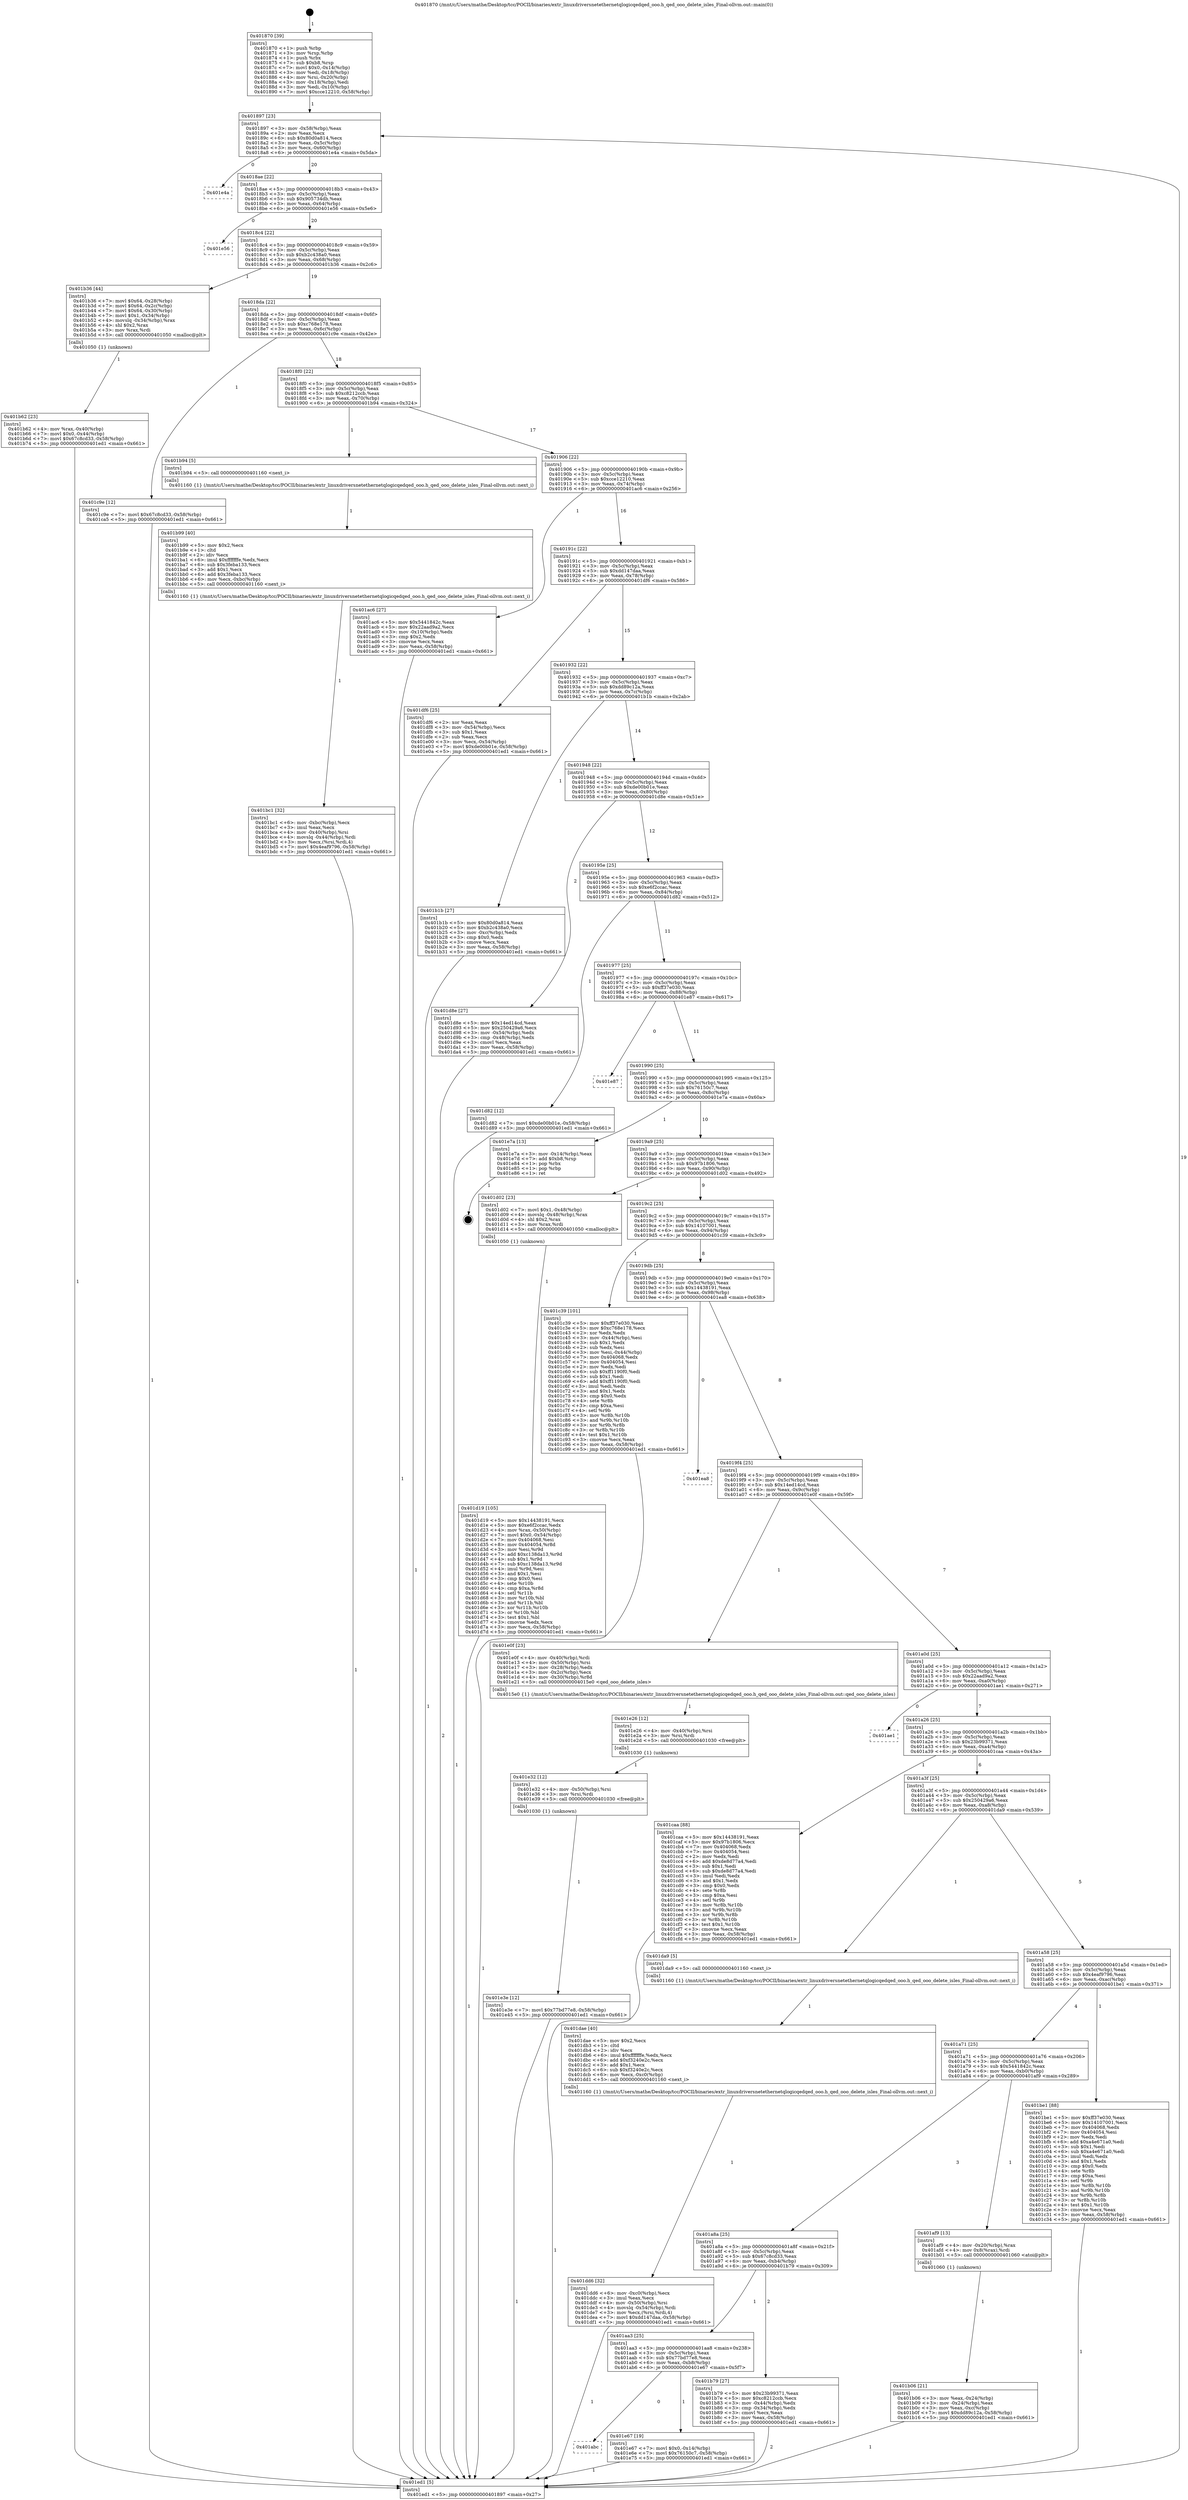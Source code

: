 digraph "0x401870" {
  label = "0x401870 (/mnt/c/Users/mathe/Desktop/tcc/POCII/binaries/extr_linuxdriversnetethernetqlogicqedqed_ooo.h_qed_ooo_delete_isles_Final-ollvm.out::main(0))"
  labelloc = "t"
  node[shape=record]

  Entry [label="",width=0.3,height=0.3,shape=circle,fillcolor=black,style=filled]
  "0x401897" [label="{
     0x401897 [23]\l
     | [instrs]\l
     &nbsp;&nbsp;0x401897 \<+3\>: mov -0x58(%rbp),%eax\l
     &nbsp;&nbsp;0x40189a \<+2\>: mov %eax,%ecx\l
     &nbsp;&nbsp;0x40189c \<+6\>: sub $0x80d0a814,%ecx\l
     &nbsp;&nbsp;0x4018a2 \<+3\>: mov %eax,-0x5c(%rbp)\l
     &nbsp;&nbsp;0x4018a5 \<+3\>: mov %ecx,-0x60(%rbp)\l
     &nbsp;&nbsp;0x4018a8 \<+6\>: je 0000000000401e4a \<main+0x5da\>\l
  }"]
  "0x401e4a" [label="{
     0x401e4a\l
  }", style=dashed]
  "0x4018ae" [label="{
     0x4018ae [22]\l
     | [instrs]\l
     &nbsp;&nbsp;0x4018ae \<+5\>: jmp 00000000004018b3 \<main+0x43\>\l
     &nbsp;&nbsp;0x4018b3 \<+3\>: mov -0x5c(%rbp),%eax\l
     &nbsp;&nbsp;0x4018b6 \<+5\>: sub $0x905734db,%eax\l
     &nbsp;&nbsp;0x4018bb \<+3\>: mov %eax,-0x64(%rbp)\l
     &nbsp;&nbsp;0x4018be \<+6\>: je 0000000000401e56 \<main+0x5e6\>\l
  }"]
  Exit [label="",width=0.3,height=0.3,shape=circle,fillcolor=black,style=filled,peripheries=2]
  "0x401e56" [label="{
     0x401e56\l
  }", style=dashed]
  "0x4018c4" [label="{
     0x4018c4 [22]\l
     | [instrs]\l
     &nbsp;&nbsp;0x4018c4 \<+5\>: jmp 00000000004018c9 \<main+0x59\>\l
     &nbsp;&nbsp;0x4018c9 \<+3\>: mov -0x5c(%rbp),%eax\l
     &nbsp;&nbsp;0x4018cc \<+5\>: sub $0xb2c438a0,%eax\l
     &nbsp;&nbsp;0x4018d1 \<+3\>: mov %eax,-0x68(%rbp)\l
     &nbsp;&nbsp;0x4018d4 \<+6\>: je 0000000000401b36 \<main+0x2c6\>\l
  }"]
  "0x401abc" [label="{
     0x401abc\l
  }", style=dashed]
  "0x401b36" [label="{
     0x401b36 [44]\l
     | [instrs]\l
     &nbsp;&nbsp;0x401b36 \<+7\>: movl $0x64,-0x28(%rbp)\l
     &nbsp;&nbsp;0x401b3d \<+7\>: movl $0x64,-0x2c(%rbp)\l
     &nbsp;&nbsp;0x401b44 \<+7\>: movl $0x64,-0x30(%rbp)\l
     &nbsp;&nbsp;0x401b4b \<+7\>: movl $0x1,-0x34(%rbp)\l
     &nbsp;&nbsp;0x401b52 \<+4\>: movslq -0x34(%rbp),%rax\l
     &nbsp;&nbsp;0x401b56 \<+4\>: shl $0x2,%rax\l
     &nbsp;&nbsp;0x401b5a \<+3\>: mov %rax,%rdi\l
     &nbsp;&nbsp;0x401b5d \<+5\>: call 0000000000401050 \<malloc@plt\>\l
     | [calls]\l
     &nbsp;&nbsp;0x401050 \{1\} (unknown)\l
  }"]
  "0x4018da" [label="{
     0x4018da [22]\l
     | [instrs]\l
     &nbsp;&nbsp;0x4018da \<+5\>: jmp 00000000004018df \<main+0x6f\>\l
     &nbsp;&nbsp;0x4018df \<+3\>: mov -0x5c(%rbp),%eax\l
     &nbsp;&nbsp;0x4018e2 \<+5\>: sub $0xc768e178,%eax\l
     &nbsp;&nbsp;0x4018e7 \<+3\>: mov %eax,-0x6c(%rbp)\l
     &nbsp;&nbsp;0x4018ea \<+6\>: je 0000000000401c9e \<main+0x42e\>\l
  }"]
  "0x401e67" [label="{
     0x401e67 [19]\l
     | [instrs]\l
     &nbsp;&nbsp;0x401e67 \<+7\>: movl $0x0,-0x14(%rbp)\l
     &nbsp;&nbsp;0x401e6e \<+7\>: movl $0x76150c7,-0x58(%rbp)\l
     &nbsp;&nbsp;0x401e75 \<+5\>: jmp 0000000000401ed1 \<main+0x661\>\l
  }"]
  "0x401c9e" [label="{
     0x401c9e [12]\l
     | [instrs]\l
     &nbsp;&nbsp;0x401c9e \<+7\>: movl $0x67c8cd33,-0x58(%rbp)\l
     &nbsp;&nbsp;0x401ca5 \<+5\>: jmp 0000000000401ed1 \<main+0x661\>\l
  }"]
  "0x4018f0" [label="{
     0x4018f0 [22]\l
     | [instrs]\l
     &nbsp;&nbsp;0x4018f0 \<+5\>: jmp 00000000004018f5 \<main+0x85\>\l
     &nbsp;&nbsp;0x4018f5 \<+3\>: mov -0x5c(%rbp),%eax\l
     &nbsp;&nbsp;0x4018f8 \<+5\>: sub $0xc8212ccb,%eax\l
     &nbsp;&nbsp;0x4018fd \<+3\>: mov %eax,-0x70(%rbp)\l
     &nbsp;&nbsp;0x401900 \<+6\>: je 0000000000401b94 \<main+0x324\>\l
  }"]
  "0x401e3e" [label="{
     0x401e3e [12]\l
     | [instrs]\l
     &nbsp;&nbsp;0x401e3e \<+7\>: movl $0x77bd77e8,-0x58(%rbp)\l
     &nbsp;&nbsp;0x401e45 \<+5\>: jmp 0000000000401ed1 \<main+0x661\>\l
  }"]
  "0x401b94" [label="{
     0x401b94 [5]\l
     | [instrs]\l
     &nbsp;&nbsp;0x401b94 \<+5\>: call 0000000000401160 \<next_i\>\l
     | [calls]\l
     &nbsp;&nbsp;0x401160 \{1\} (/mnt/c/Users/mathe/Desktop/tcc/POCII/binaries/extr_linuxdriversnetethernetqlogicqedqed_ooo.h_qed_ooo_delete_isles_Final-ollvm.out::next_i)\l
  }"]
  "0x401906" [label="{
     0x401906 [22]\l
     | [instrs]\l
     &nbsp;&nbsp;0x401906 \<+5\>: jmp 000000000040190b \<main+0x9b\>\l
     &nbsp;&nbsp;0x40190b \<+3\>: mov -0x5c(%rbp),%eax\l
     &nbsp;&nbsp;0x40190e \<+5\>: sub $0xcce12210,%eax\l
     &nbsp;&nbsp;0x401913 \<+3\>: mov %eax,-0x74(%rbp)\l
     &nbsp;&nbsp;0x401916 \<+6\>: je 0000000000401ac6 \<main+0x256\>\l
  }"]
  "0x401e32" [label="{
     0x401e32 [12]\l
     | [instrs]\l
     &nbsp;&nbsp;0x401e32 \<+4\>: mov -0x50(%rbp),%rsi\l
     &nbsp;&nbsp;0x401e36 \<+3\>: mov %rsi,%rdi\l
     &nbsp;&nbsp;0x401e39 \<+5\>: call 0000000000401030 \<free@plt\>\l
     | [calls]\l
     &nbsp;&nbsp;0x401030 \{1\} (unknown)\l
  }"]
  "0x401ac6" [label="{
     0x401ac6 [27]\l
     | [instrs]\l
     &nbsp;&nbsp;0x401ac6 \<+5\>: mov $0x5441842c,%eax\l
     &nbsp;&nbsp;0x401acb \<+5\>: mov $0x22aad9a2,%ecx\l
     &nbsp;&nbsp;0x401ad0 \<+3\>: mov -0x10(%rbp),%edx\l
     &nbsp;&nbsp;0x401ad3 \<+3\>: cmp $0x2,%edx\l
     &nbsp;&nbsp;0x401ad6 \<+3\>: cmovne %ecx,%eax\l
     &nbsp;&nbsp;0x401ad9 \<+3\>: mov %eax,-0x58(%rbp)\l
     &nbsp;&nbsp;0x401adc \<+5\>: jmp 0000000000401ed1 \<main+0x661\>\l
  }"]
  "0x40191c" [label="{
     0x40191c [22]\l
     | [instrs]\l
     &nbsp;&nbsp;0x40191c \<+5\>: jmp 0000000000401921 \<main+0xb1\>\l
     &nbsp;&nbsp;0x401921 \<+3\>: mov -0x5c(%rbp),%eax\l
     &nbsp;&nbsp;0x401924 \<+5\>: sub $0xdd147daa,%eax\l
     &nbsp;&nbsp;0x401929 \<+3\>: mov %eax,-0x78(%rbp)\l
     &nbsp;&nbsp;0x40192c \<+6\>: je 0000000000401df6 \<main+0x586\>\l
  }"]
  "0x401ed1" [label="{
     0x401ed1 [5]\l
     | [instrs]\l
     &nbsp;&nbsp;0x401ed1 \<+5\>: jmp 0000000000401897 \<main+0x27\>\l
  }"]
  "0x401870" [label="{
     0x401870 [39]\l
     | [instrs]\l
     &nbsp;&nbsp;0x401870 \<+1\>: push %rbp\l
     &nbsp;&nbsp;0x401871 \<+3\>: mov %rsp,%rbp\l
     &nbsp;&nbsp;0x401874 \<+1\>: push %rbx\l
     &nbsp;&nbsp;0x401875 \<+7\>: sub $0xb8,%rsp\l
     &nbsp;&nbsp;0x40187c \<+7\>: movl $0x0,-0x14(%rbp)\l
     &nbsp;&nbsp;0x401883 \<+3\>: mov %edi,-0x18(%rbp)\l
     &nbsp;&nbsp;0x401886 \<+4\>: mov %rsi,-0x20(%rbp)\l
     &nbsp;&nbsp;0x40188a \<+3\>: mov -0x18(%rbp),%edi\l
     &nbsp;&nbsp;0x40188d \<+3\>: mov %edi,-0x10(%rbp)\l
     &nbsp;&nbsp;0x401890 \<+7\>: movl $0xcce12210,-0x58(%rbp)\l
  }"]
  "0x401e26" [label="{
     0x401e26 [12]\l
     | [instrs]\l
     &nbsp;&nbsp;0x401e26 \<+4\>: mov -0x40(%rbp),%rsi\l
     &nbsp;&nbsp;0x401e2a \<+3\>: mov %rsi,%rdi\l
     &nbsp;&nbsp;0x401e2d \<+5\>: call 0000000000401030 \<free@plt\>\l
     | [calls]\l
     &nbsp;&nbsp;0x401030 \{1\} (unknown)\l
  }"]
  "0x401df6" [label="{
     0x401df6 [25]\l
     | [instrs]\l
     &nbsp;&nbsp;0x401df6 \<+2\>: xor %eax,%eax\l
     &nbsp;&nbsp;0x401df8 \<+3\>: mov -0x54(%rbp),%ecx\l
     &nbsp;&nbsp;0x401dfb \<+3\>: sub $0x1,%eax\l
     &nbsp;&nbsp;0x401dfe \<+2\>: sub %eax,%ecx\l
     &nbsp;&nbsp;0x401e00 \<+3\>: mov %ecx,-0x54(%rbp)\l
     &nbsp;&nbsp;0x401e03 \<+7\>: movl $0xde00b01e,-0x58(%rbp)\l
     &nbsp;&nbsp;0x401e0a \<+5\>: jmp 0000000000401ed1 \<main+0x661\>\l
  }"]
  "0x401932" [label="{
     0x401932 [22]\l
     | [instrs]\l
     &nbsp;&nbsp;0x401932 \<+5\>: jmp 0000000000401937 \<main+0xc7\>\l
     &nbsp;&nbsp;0x401937 \<+3\>: mov -0x5c(%rbp),%eax\l
     &nbsp;&nbsp;0x40193a \<+5\>: sub $0xdd89c12a,%eax\l
     &nbsp;&nbsp;0x40193f \<+3\>: mov %eax,-0x7c(%rbp)\l
     &nbsp;&nbsp;0x401942 \<+6\>: je 0000000000401b1b \<main+0x2ab\>\l
  }"]
  "0x401dd6" [label="{
     0x401dd6 [32]\l
     | [instrs]\l
     &nbsp;&nbsp;0x401dd6 \<+6\>: mov -0xc0(%rbp),%ecx\l
     &nbsp;&nbsp;0x401ddc \<+3\>: imul %eax,%ecx\l
     &nbsp;&nbsp;0x401ddf \<+4\>: mov -0x50(%rbp),%rsi\l
     &nbsp;&nbsp;0x401de3 \<+4\>: movslq -0x54(%rbp),%rdi\l
     &nbsp;&nbsp;0x401de7 \<+3\>: mov %ecx,(%rsi,%rdi,4)\l
     &nbsp;&nbsp;0x401dea \<+7\>: movl $0xdd147daa,-0x58(%rbp)\l
     &nbsp;&nbsp;0x401df1 \<+5\>: jmp 0000000000401ed1 \<main+0x661\>\l
  }"]
  "0x401b1b" [label="{
     0x401b1b [27]\l
     | [instrs]\l
     &nbsp;&nbsp;0x401b1b \<+5\>: mov $0x80d0a814,%eax\l
     &nbsp;&nbsp;0x401b20 \<+5\>: mov $0xb2c438a0,%ecx\l
     &nbsp;&nbsp;0x401b25 \<+3\>: mov -0xc(%rbp),%edx\l
     &nbsp;&nbsp;0x401b28 \<+3\>: cmp $0x0,%edx\l
     &nbsp;&nbsp;0x401b2b \<+3\>: cmove %ecx,%eax\l
     &nbsp;&nbsp;0x401b2e \<+3\>: mov %eax,-0x58(%rbp)\l
     &nbsp;&nbsp;0x401b31 \<+5\>: jmp 0000000000401ed1 \<main+0x661\>\l
  }"]
  "0x401948" [label="{
     0x401948 [22]\l
     | [instrs]\l
     &nbsp;&nbsp;0x401948 \<+5\>: jmp 000000000040194d \<main+0xdd\>\l
     &nbsp;&nbsp;0x40194d \<+3\>: mov -0x5c(%rbp),%eax\l
     &nbsp;&nbsp;0x401950 \<+5\>: sub $0xde00b01e,%eax\l
     &nbsp;&nbsp;0x401955 \<+3\>: mov %eax,-0x80(%rbp)\l
     &nbsp;&nbsp;0x401958 \<+6\>: je 0000000000401d8e \<main+0x51e\>\l
  }"]
  "0x401dae" [label="{
     0x401dae [40]\l
     | [instrs]\l
     &nbsp;&nbsp;0x401dae \<+5\>: mov $0x2,%ecx\l
     &nbsp;&nbsp;0x401db3 \<+1\>: cltd\l
     &nbsp;&nbsp;0x401db4 \<+2\>: idiv %ecx\l
     &nbsp;&nbsp;0x401db6 \<+6\>: imul $0xfffffffe,%edx,%ecx\l
     &nbsp;&nbsp;0x401dbc \<+6\>: add $0xf3240e2c,%ecx\l
     &nbsp;&nbsp;0x401dc2 \<+3\>: add $0x1,%ecx\l
     &nbsp;&nbsp;0x401dc5 \<+6\>: sub $0xf3240e2c,%ecx\l
     &nbsp;&nbsp;0x401dcb \<+6\>: mov %ecx,-0xc0(%rbp)\l
     &nbsp;&nbsp;0x401dd1 \<+5\>: call 0000000000401160 \<next_i\>\l
     | [calls]\l
     &nbsp;&nbsp;0x401160 \{1\} (/mnt/c/Users/mathe/Desktop/tcc/POCII/binaries/extr_linuxdriversnetethernetqlogicqedqed_ooo.h_qed_ooo_delete_isles_Final-ollvm.out::next_i)\l
  }"]
  "0x401d8e" [label="{
     0x401d8e [27]\l
     | [instrs]\l
     &nbsp;&nbsp;0x401d8e \<+5\>: mov $0x14ed14cd,%eax\l
     &nbsp;&nbsp;0x401d93 \<+5\>: mov $0x250429a6,%ecx\l
     &nbsp;&nbsp;0x401d98 \<+3\>: mov -0x54(%rbp),%edx\l
     &nbsp;&nbsp;0x401d9b \<+3\>: cmp -0x48(%rbp),%edx\l
     &nbsp;&nbsp;0x401d9e \<+3\>: cmovl %ecx,%eax\l
     &nbsp;&nbsp;0x401da1 \<+3\>: mov %eax,-0x58(%rbp)\l
     &nbsp;&nbsp;0x401da4 \<+5\>: jmp 0000000000401ed1 \<main+0x661\>\l
  }"]
  "0x40195e" [label="{
     0x40195e [25]\l
     | [instrs]\l
     &nbsp;&nbsp;0x40195e \<+5\>: jmp 0000000000401963 \<main+0xf3\>\l
     &nbsp;&nbsp;0x401963 \<+3\>: mov -0x5c(%rbp),%eax\l
     &nbsp;&nbsp;0x401966 \<+5\>: sub $0xe6f2ccac,%eax\l
     &nbsp;&nbsp;0x40196b \<+6\>: mov %eax,-0x84(%rbp)\l
     &nbsp;&nbsp;0x401971 \<+6\>: je 0000000000401d82 \<main+0x512\>\l
  }"]
  "0x401d19" [label="{
     0x401d19 [105]\l
     | [instrs]\l
     &nbsp;&nbsp;0x401d19 \<+5\>: mov $0x14438191,%ecx\l
     &nbsp;&nbsp;0x401d1e \<+5\>: mov $0xe6f2ccac,%edx\l
     &nbsp;&nbsp;0x401d23 \<+4\>: mov %rax,-0x50(%rbp)\l
     &nbsp;&nbsp;0x401d27 \<+7\>: movl $0x0,-0x54(%rbp)\l
     &nbsp;&nbsp;0x401d2e \<+7\>: mov 0x404068,%esi\l
     &nbsp;&nbsp;0x401d35 \<+8\>: mov 0x404054,%r8d\l
     &nbsp;&nbsp;0x401d3d \<+3\>: mov %esi,%r9d\l
     &nbsp;&nbsp;0x401d40 \<+7\>: add $0xc138da13,%r9d\l
     &nbsp;&nbsp;0x401d47 \<+4\>: sub $0x1,%r9d\l
     &nbsp;&nbsp;0x401d4b \<+7\>: sub $0xc138da13,%r9d\l
     &nbsp;&nbsp;0x401d52 \<+4\>: imul %r9d,%esi\l
     &nbsp;&nbsp;0x401d56 \<+3\>: and $0x1,%esi\l
     &nbsp;&nbsp;0x401d59 \<+3\>: cmp $0x0,%esi\l
     &nbsp;&nbsp;0x401d5c \<+4\>: sete %r10b\l
     &nbsp;&nbsp;0x401d60 \<+4\>: cmp $0xa,%r8d\l
     &nbsp;&nbsp;0x401d64 \<+4\>: setl %r11b\l
     &nbsp;&nbsp;0x401d68 \<+3\>: mov %r10b,%bl\l
     &nbsp;&nbsp;0x401d6b \<+3\>: and %r11b,%bl\l
     &nbsp;&nbsp;0x401d6e \<+3\>: xor %r11b,%r10b\l
     &nbsp;&nbsp;0x401d71 \<+3\>: or %r10b,%bl\l
     &nbsp;&nbsp;0x401d74 \<+3\>: test $0x1,%bl\l
     &nbsp;&nbsp;0x401d77 \<+3\>: cmovne %edx,%ecx\l
     &nbsp;&nbsp;0x401d7a \<+3\>: mov %ecx,-0x58(%rbp)\l
     &nbsp;&nbsp;0x401d7d \<+5\>: jmp 0000000000401ed1 \<main+0x661\>\l
  }"]
  "0x401d82" [label="{
     0x401d82 [12]\l
     | [instrs]\l
     &nbsp;&nbsp;0x401d82 \<+7\>: movl $0xde00b01e,-0x58(%rbp)\l
     &nbsp;&nbsp;0x401d89 \<+5\>: jmp 0000000000401ed1 \<main+0x661\>\l
  }"]
  "0x401977" [label="{
     0x401977 [25]\l
     | [instrs]\l
     &nbsp;&nbsp;0x401977 \<+5\>: jmp 000000000040197c \<main+0x10c\>\l
     &nbsp;&nbsp;0x40197c \<+3\>: mov -0x5c(%rbp),%eax\l
     &nbsp;&nbsp;0x40197f \<+5\>: sub $0xff37e030,%eax\l
     &nbsp;&nbsp;0x401984 \<+6\>: mov %eax,-0x88(%rbp)\l
     &nbsp;&nbsp;0x40198a \<+6\>: je 0000000000401e87 \<main+0x617\>\l
  }"]
  "0x401bc1" [label="{
     0x401bc1 [32]\l
     | [instrs]\l
     &nbsp;&nbsp;0x401bc1 \<+6\>: mov -0xbc(%rbp),%ecx\l
     &nbsp;&nbsp;0x401bc7 \<+3\>: imul %eax,%ecx\l
     &nbsp;&nbsp;0x401bca \<+4\>: mov -0x40(%rbp),%rsi\l
     &nbsp;&nbsp;0x401bce \<+4\>: movslq -0x44(%rbp),%rdi\l
     &nbsp;&nbsp;0x401bd2 \<+3\>: mov %ecx,(%rsi,%rdi,4)\l
     &nbsp;&nbsp;0x401bd5 \<+7\>: movl $0x4eaf9796,-0x58(%rbp)\l
     &nbsp;&nbsp;0x401bdc \<+5\>: jmp 0000000000401ed1 \<main+0x661\>\l
  }"]
  "0x401e87" [label="{
     0x401e87\l
  }", style=dashed]
  "0x401990" [label="{
     0x401990 [25]\l
     | [instrs]\l
     &nbsp;&nbsp;0x401990 \<+5\>: jmp 0000000000401995 \<main+0x125\>\l
     &nbsp;&nbsp;0x401995 \<+3\>: mov -0x5c(%rbp),%eax\l
     &nbsp;&nbsp;0x401998 \<+5\>: sub $0x76150c7,%eax\l
     &nbsp;&nbsp;0x40199d \<+6\>: mov %eax,-0x8c(%rbp)\l
     &nbsp;&nbsp;0x4019a3 \<+6\>: je 0000000000401e7a \<main+0x60a\>\l
  }"]
  "0x401b99" [label="{
     0x401b99 [40]\l
     | [instrs]\l
     &nbsp;&nbsp;0x401b99 \<+5\>: mov $0x2,%ecx\l
     &nbsp;&nbsp;0x401b9e \<+1\>: cltd\l
     &nbsp;&nbsp;0x401b9f \<+2\>: idiv %ecx\l
     &nbsp;&nbsp;0x401ba1 \<+6\>: imul $0xfffffffe,%edx,%ecx\l
     &nbsp;&nbsp;0x401ba7 \<+6\>: sub $0x3feba133,%ecx\l
     &nbsp;&nbsp;0x401bad \<+3\>: add $0x1,%ecx\l
     &nbsp;&nbsp;0x401bb0 \<+6\>: add $0x3feba133,%ecx\l
     &nbsp;&nbsp;0x401bb6 \<+6\>: mov %ecx,-0xbc(%rbp)\l
     &nbsp;&nbsp;0x401bbc \<+5\>: call 0000000000401160 \<next_i\>\l
     | [calls]\l
     &nbsp;&nbsp;0x401160 \{1\} (/mnt/c/Users/mathe/Desktop/tcc/POCII/binaries/extr_linuxdriversnetethernetqlogicqedqed_ooo.h_qed_ooo_delete_isles_Final-ollvm.out::next_i)\l
  }"]
  "0x401e7a" [label="{
     0x401e7a [13]\l
     | [instrs]\l
     &nbsp;&nbsp;0x401e7a \<+3\>: mov -0x14(%rbp),%eax\l
     &nbsp;&nbsp;0x401e7d \<+7\>: add $0xb8,%rsp\l
     &nbsp;&nbsp;0x401e84 \<+1\>: pop %rbx\l
     &nbsp;&nbsp;0x401e85 \<+1\>: pop %rbp\l
     &nbsp;&nbsp;0x401e86 \<+1\>: ret\l
  }"]
  "0x4019a9" [label="{
     0x4019a9 [25]\l
     | [instrs]\l
     &nbsp;&nbsp;0x4019a9 \<+5\>: jmp 00000000004019ae \<main+0x13e\>\l
     &nbsp;&nbsp;0x4019ae \<+3\>: mov -0x5c(%rbp),%eax\l
     &nbsp;&nbsp;0x4019b1 \<+5\>: sub $0x97b1806,%eax\l
     &nbsp;&nbsp;0x4019b6 \<+6\>: mov %eax,-0x90(%rbp)\l
     &nbsp;&nbsp;0x4019bc \<+6\>: je 0000000000401d02 \<main+0x492\>\l
  }"]
  "0x401aa3" [label="{
     0x401aa3 [25]\l
     | [instrs]\l
     &nbsp;&nbsp;0x401aa3 \<+5\>: jmp 0000000000401aa8 \<main+0x238\>\l
     &nbsp;&nbsp;0x401aa8 \<+3\>: mov -0x5c(%rbp),%eax\l
     &nbsp;&nbsp;0x401aab \<+5\>: sub $0x77bd77e8,%eax\l
     &nbsp;&nbsp;0x401ab0 \<+6\>: mov %eax,-0xb8(%rbp)\l
     &nbsp;&nbsp;0x401ab6 \<+6\>: je 0000000000401e67 \<main+0x5f7\>\l
  }"]
  "0x401d02" [label="{
     0x401d02 [23]\l
     | [instrs]\l
     &nbsp;&nbsp;0x401d02 \<+7\>: movl $0x1,-0x48(%rbp)\l
     &nbsp;&nbsp;0x401d09 \<+4\>: movslq -0x48(%rbp),%rax\l
     &nbsp;&nbsp;0x401d0d \<+4\>: shl $0x2,%rax\l
     &nbsp;&nbsp;0x401d11 \<+3\>: mov %rax,%rdi\l
     &nbsp;&nbsp;0x401d14 \<+5\>: call 0000000000401050 \<malloc@plt\>\l
     | [calls]\l
     &nbsp;&nbsp;0x401050 \{1\} (unknown)\l
  }"]
  "0x4019c2" [label="{
     0x4019c2 [25]\l
     | [instrs]\l
     &nbsp;&nbsp;0x4019c2 \<+5\>: jmp 00000000004019c7 \<main+0x157\>\l
     &nbsp;&nbsp;0x4019c7 \<+3\>: mov -0x5c(%rbp),%eax\l
     &nbsp;&nbsp;0x4019ca \<+5\>: sub $0x14107001,%eax\l
     &nbsp;&nbsp;0x4019cf \<+6\>: mov %eax,-0x94(%rbp)\l
     &nbsp;&nbsp;0x4019d5 \<+6\>: je 0000000000401c39 \<main+0x3c9\>\l
  }"]
  "0x401b79" [label="{
     0x401b79 [27]\l
     | [instrs]\l
     &nbsp;&nbsp;0x401b79 \<+5\>: mov $0x23b99371,%eax\l
     &nbsp;&nbsp;0x401b7e \<+5\>: mov $0xc8212ccb,%ecx\l
     &nbsp;&nbsp;0x401b83 \<+3\>: mov -0x44(%rbp),%edx\l
     &nbsp;&nbsp;0x401b86 \<+3\>: cmp -0x34(%rbp),%edx\l
     &nbsp;&nbsp;0x401b89 \<+3\>: cmovl %ecx,%eax\l
     &nbsp;&nbsp;0x401b8c \<+3\>: mov %eax,-0x58(%rbp)\l
     &nbsp;&nbsp;0x401b8f \<+5\>: jmp 0000000000401ed1 \<main+0x661\>\l
  }"]
  "0x401c39" [label="{
     0x401c39 [101]\l
     | [instrs]\l
     &nbsp;&nbsp;0x401c39 \<+5\>: mov $0xff37e030,%eax\l
     &nbsp;&nbsp;0x401c3e \<+5\>: mov $0xc768e178,%ecx\l
     &nbsp;&nbsp;0x401c43 \<+2\>: xor %edx,%edx\l
     &nbsp;&nbsp;0x401c45 \<+3\>: mov -0x44(%rbp),%esi\l
     &nbsp;&nbsp;0x401c48 \<+3\>: sub $0x1,%edx\l
     &nbsp;&nbsp;0x401c4b \<+2\>: sub %edx,%esi\l
     &nbsp;&nbsp;0x401c4d \<+3\>: mov %esi,-0x44(%rbp)\l
     &nbsp;&nbsp;0x401c50 \<+7\>: mov 0x404068,%edx\l
     &nbsp;&nbsp;0x401c57 \<+7\>: mov 0x404054,%esi\l
     &nbsp;&nbsp;0x401c5e \<+2\>: mov %edx,%edi\l
     &nbsp;&nbsp;0x401c60 \<+6\>: sub $0xff1190f0,%edi\l
     &nbsp;&nbsp;0x401c66 \<+3\>: sub $0x1,%edi\l
     &nbsp;&nbsp;0x401c69 \<+6\>: add $0xff1190f0,%edi\l
     &nbsp;&nbsp;0x401c6f \<+3\>: imul %edi,%edx\l
     &nbsp;&nbsp;0x401c72 \<+3\>: and $0x1,%edx\l
     &nbsp;&nbsp;0x401c75 \<+3\>: cmp $0x0,%edx\l
     &nbsp;&nbsp;0x401c78 \<+4\>: sete %r8b\l
     &nbsp;&nbsp;0x401c7c \<+3\>: cmp $0xa,%esi\l
     &nbsp;&nbsp;0x401c7f \<+4\>: setl %r9b\l
     &nbsp;&nbsp;0x401c83 \<+3\>: mov %r8b,%r10b\l
     &nbsp;&nbsp;0x401c86 \<+3\>: and %r9b,%r10b\l
     &nbsp;&nbsp;0x401c89 \<+3\>: xor %r9b,%r8b\l
     &nbsp;&nbsp;0x401c8c \<+3\>: or %r8b,%r10b\l
     &nbsp;&nbsp;0x401c8f \<+4\>: test $0x1,%r10b\l
     &nbsp;&nbsp;0x401c93 \<+3\>: cmovne %ecx,%eax\l
     &nbsp;&nbsp;0x401c96 \<+3\>: mov %eax,-0x58(%rbp)\l
     &nbsp;&nbsp;0x401c99 \<+5\>: jmp 0000000000401ed1 \<main+0x661\>\l
  }"]
  "0x4019db" [label="{
     0x4019db [25]\l
     | [instrs]\l
     &nbsp;&nbsp;0x4019db \<+5\>: jmp 00000000004019e0 \<main+0x170\>\l
     &nbsp;&nbsp;0x4019e0 \<+3\>: mov -0x5c(%rbp),%eax\l
     &nbsp;&nbsp;0x4019e3 \<+5\>: sub $0x14438191,%eax\l
     &nbsp;&nbsp;0x4019e8 \<+6\>: mov %eax,-0x98(%rbp)\l
     &nbsp;&nbsp;0x4019ee \<+6\>: je 0000000000401ea8 \<main+0x638\>\l
  }"]
  "0x401b62" [label="{
     0x401b62 [23]\l
     | [instrs]\l
     &nbsp;&nbsp;0x401b62 \<+4\>: mov %rax,-0x40(%rbp)\l
     &nbsp;&nbsp;0x401b66 \<+7\>: movl $0x0,-0x44(%rbp)\l
     &nbsp;&nbsp;0x401b6d \<+7\>: movl $0x67c8cd33,-0x58(%rbp)\l
     &nbsp;&nbsp;0x401b74 \<+5\>: jmp 0000000000401ed1 \<main+0x661\>\l
  }"]
  "0x401ea8" [label="{
     0x401ea8\l
  }", style=dashed]
  "0x4019f4" [label="{
     0x4019f4 [25]\l
     | [instrs]\l
     &nbsp;&nbsp;0x4019f4 \<+5\>: jmp 00000000004019f9 \<main+0x189\>\l
     &nbsp;&nbsp;0x4019f9 \<+3\>: mov -0x5c(%rbp),%eax\l
     &nbsp;&nbsp;0x4019fc \<+5\>: sub $0x14ed14cd,%eax\l
     &nbsp;&nbsp;0x401a01 \<+6\>: mov %eax,-0x9c(%rbp)\l
     &nbsp;&nbsp;0x401a07 \<+6\>: je 0000000000401e0f \<main+0x59f\>\l
  }"]
  "0x401b06" [label="{
     0x401b06 [21]\l
     | [instrs]\l
     &nbsp;&nbsp;0x401b06 \<+3\>: mov %eax,-0x24(%rbp)\l
     &nbsp;&nbsp;0x401b09 \<+3\>: mov -0x24(%rbp),%eax\l
     &nbsp;&nbsp;0x401b0c \<+3\>: mov %eax,-0xc(%rbp)\l
     &nbsp;&nbsp;0x401b0f \<+7\>: movl $0xdd89c12a,-0x58(%rbp)\l
     &nbsp;&nbsp;0x401b16 \<+5\>: jmp 0000000000401ed1 \<main+0x661\>\l
  }"]
  "0x401e0f" [label="{
     0x401e0f [23]\l
     | [instrs]\l
     &nbsp;&nbsp;0x401e0f \<+4\>: mov -0x40(%rbp),%rdi\l
     &nbsp;&nbsp;0x401e13 \<+4\>: mov -0x50(%rbp),%rsi\l
     &nbsp;&nbsp;0x401e17 \<+3\>: mov -0x28(%rbp),%edx\l
     &nbsp;&nbsp;0x401e1a \<+3\>: mov -0x2c(%rbp),%ecx\l
     &nbsp;&nbsp;0x401e1d \<+4\>: mov -0x30(%rbp),%r8d\l
     &nbsp;&nbsp;0x401e21 \<+5\>: call 00000000004015e0 \<qed_ooo_delete_isles\>\l
     | [calls]\l
     &nbsp;&nbsp;0x4015e0 \{1\} (/mnt/c/Users/mathe/Desktop/tcc/POCII/binaries/extr_linuxdriversnetethernetqlogicqedqed_ooo.h_qed_ooo_delete_isles_Final-ollvm.out::qed_ooo_delete_isles)\l
  }"]
  "0x401a0d" [label="{
     0x401a0d [25]\l
     | [instrs]\l
     &nbsp;&nbsp;0x401a0d \<+5\>: jmp 0000000000401a12 \<main+0x1a2\>\l
     &nbsp;&nbsp;0x401a12 \<+3\>: mov -0x5c(%rbp),%eax\l
     &nbsp;&nbsp;0x401a15 \<+5\>: sub $0x22aad9a2,%eax\l
     &nbsp;&nbsp;0x401a1a \<+6\>: mov %eax,-0xa0(%rbp)\l
     &nbsp;&nbsp;0x401a20 \<+6\>: je 0000000000401ae1 \<main+0x271\>\l
  }"]
  "0x401a8a" [label="{
     0x401a8a [25]\l
     | [instrs]\l
     &nbsp;&nbsp;0x401a8a \<+5\>: jmp 0000000000401a8f \<main+0x21f\>\l
     &nbsp;&nbsp;0x401a8f \<+3\>: mov -0x5c(%rbp),%eax\l
     &nbsp;&nbsp;0x401a92 \<+5\>: sub $0x67c8cd33,%eax\l
     &nbsp;&nbsp;0x401a97 \<+6\>: mov %eax,-0xb4(%rbp)\l
     &nbsp;&nbsp;0x401a9d \<+6\>: je 0000000000401b79 \<main+0x309\>\l
  }"]
  "0x401ae1" [label="{
     0x401ae1\l
  }", style=dashed]
  "0x401a26" [label="{
     0x401a26 [25]\l
     | [instrs]\l
     &nbsp;&nbsp;0x401a26 \<+5\>: jmp 0000000000401a2b \<main+0x1bb\>\l
     &nbsp;&nbsp;0x401a2b \<+3\>: mov -0x5c(%rbp),%eax\l
     &nbsp;&nbsp;0x401a2e \<+5\>: sub $0x23b99371,%eax\l
     &nbsp;&nbsp;0x401a33 \<+6\>: mov %eax,-0xa4(%rbp)\l
     &nbsp;&nbsp;0x401a39 \<+6\>: je 0000000000401caa \<main+0x43a\>\l
  }"]
  "0x401af9" [label="{
     0x401af9 [13]\l
     | [instrs]\l
     &nbsp;&nbsp;0x401af9 \<+4\>: mov -0x20(%rbp),%rax\l
     &nbsp;&nbsp;0x401afd \<+4\>: mov 0x8(%rax),%rdi\l
     &nbsp;&nbsp;0x401b01 \<+5\>: call 0000000000401060 \<atoi@plt\>\l
     | [calls]\l
     &nbsp;&nbsp;0x401060 \{1\} (unknown)\l
  }"]
  "0x401caa" [label="{
     0x401caa [88]\l
     | [instrs]\l
     &nbsp;&nbsp;0x401caa \<+5\>: mov $0x14438191,%eax\l
     &nbsp;&nbsp;0x401caf \<+5\>: mov $0x97b1806,%ecx\l
     &nbsp;&nbsp;0x401cb4 \<+7\>: mov 0x404068,%edx\l
     &nbsp;&nbsp;0x401cbb \<+7\>: mov 0x404054,%esi\l
     &nbsp;&nbsp;0x401cc2 \<+2\>: mov %edx,%edi\l
     &nbsp;&nbsp;0x401cc4 \<+6\>: add $0xde8d77a4,%edi\l
     &nbsp;&nbsp;0x401cca \<+3\>: sub $0x1,%edi\l
     &nbsp;&nbsp;0x401ccd \<+6\>: sub $0xde8d77a4,%edi\l
     &nbsp;&nbsp;0x401cd3 \<+3\>: imul %edi,%edx\l
     &nbsp;&nbsp;0x401cd6 \<+3\>: and $0x1,%edx\l
     &nbsp;&nbsp;0x401cd9 \<+3\>: cmp $0x0,%edx\l
     &nbsp;&nbsp;0x401cdc \<+4\>: sete %r8b\l
     &nbsp;&nbsp;0x401ce0 \<+3\>: cmp $0xa,%esi\l
     &nbsp;&nbsp;0x401ce3 \<+4\>: setl %r9b\l
     &nbsp;&nbsp;0x401ce7 \<+3\>: mov %r8b,%r10b\l
     &nbsp;&nbsp;0x401cea \<+3\>: and %r9b,%r10b\l
     &nbsp;&nbsp;0x401ced \<+3\>: xor %r9b,%r8b\l
     &nbsp;&nbsp;0x401cf0 \<+3\>: or %r8b,%r10b\l
     &nbsp;&nbsp;0x401cf3 \<+4\>: test $0x1,%r10b\l
     &nbsp;&nbsp;0x401cf7 \<+3\>: cmovne %ecx,%eax\l
     &nbsp;&nbsp;0x401cfa \<+3\>: mov %eax,-0x58(%rbp)\l
     &nbsp;&nbsp;0x401cfd \<+5\>: jmp 0000000000401ed1 \<main+0x661\>\l
  }"]
  "0x401a3f" [label="{
     0x401a3f [25]\l
     | [instrs]\l
     &nbsp;&nbsp;0x401a3f \<+5\>: jmp 0000000000401a44 \<main+0x1d4\>\l
     &nbsp;&nbsp;0x401a44 \<+3\>: mov -0x5c(%rbp),%eax\l
     &nbsp;&nbsp;0x401a47 \<+5\>: sub $0x250429a6,%eax\l
     &nbsp;&nbsp;0x401a4c \<+6\>: mov %eax,-0xa8(%rbp)\l
     &nbsp;&nbsp;0x401a52 \<+6\>: je 0000000000401da9 \<main+0x539\>\l
  }"]
  "0x401a71" [label="{
     0x401a71 [25]\l
     | [instrs]\l
     &nbsp;&nbsp;0x401a71 \<+5\>: jmp 0000000000401a76 \<main+0x206\>\l
     &nbsp;&nbsp;0x401a76 \<+3\>: mov -0x5c(%rbp),%eax\l
     &nbsp;&nbsp;0x401a79 \<+5\>: sub $0x5441842c,%eax\l
     &nbsp;&nbsp;0x401a7e \<+6\>: mov %eax,-0xb0(%rbp)\l
     &nbsp;&nbsp;0x401a84 \<+6\>: je 0000000000401af9 \<main+0x289\>\l
  }"]
  "0x401da9" [label="{
     0x401da9 [5]\l
     | [instrs]\l
     &nbsp;&nbsp;0x401da9 \<+5\>: call 0000000000401160 \<next_i\>\l
     | [calls]\l
     &nbsp;&nbsp;0x401160 \{1\} (/mnt/c/Users/mathe/Desktop/tcc/POCII/binaries/extr_linuxdriversnetethernetqlogicqedqed_ooo.h_qed_ooo_delete_isles_Final-ollvm.out::next_i)\l
  }"]
  "0x401a58" [label="{
     0x401a58 [25]\l
     | [instrs]\l
     &nbsp;&nbsp;0x401a58 \<+5\>: jmp 0000000000401a5d \<main+0x1ed\>\l
     &nbsp;&nbsp;0x401a5d \<+3\>: mov -0x5c(%rbp),%eax\l
     &nbsp;&nbsp;0x401a60 \<+5\>: sub $0x4eaf9796,%eax\l
     &nbsp;&nbsp;0x401a65 \<+6\>: mov %eax,-0xac(%rbp)\l
     &nbsp;&nbsp;0x401a6b \<+6\>: je 0000000000401be1 \<main+0x371\>\l
  }"]
  "0x401be1" [label="{
     0x401be1 [88]\l
     | [instrs]\l
     &nbsp;&nbsp;0x401be1 \<+5\>: mov $0xff37e030,%eax\l
     &nbsp;&nbsp;0x401be6 \<+5\>: mov $0x14107001,%ecx\l
     &nbsp;&nbsp;0x401beb \<+7\>: mov 0x404068,%edx\l
     &nbsp;&nbsp;0x401bf2 \<+7\>: mov 0x404054,%esi\l
     &nbsp;&nbsp;0x401bf9 \<+2\>: mov %edx,%edi\l
     &nbsp;&nbsp;0x401bfb \<+6\>: add $0xa4e671a0,%edi\l
     &nbsp;&nbsp;0x401c01 \<+3\>: sub $0x1,%edi\l
     &nbsp;&nbsp;0x401c04 \<+6\>: sub $0xa4e671a0,%edi\l
     &nbsp;&nbsp;0x401c0a \<+3\>: imul %edi,%edx\l
     &nbsp;&nbsp;0x401c0d \<+3\>: and $0x1,%edx\l
     &nbsp;&nbsp;0x401c10 \<+3\>: cmp $0x0,%edx\l
     &nbsp;&nbsp;0x401c13 \<+4\>: sete %r8b\l
     &nbsp;&nbsp;0x401c17 \<+3\>: cmp $0xa,%esi\l
     &nbsp;&nbsp;0x401c1a \<+4\>: setl %r9b\l
     &nbsp;&nbsp;0x401c1e \<+3\>: mov %r8b,%r10b\l
     &nbsp;&nbsp;0x401c21 \<+3\>: and %r9b,%r10b\l
     &nbsp;&nbsp;0x401c24 \<+3\>: xor %r9b,%r8b\l
     &nbsp;&nbsp;0x401c27 \<+3\>: or %r8b,%r10b\l
     &nbsp;&nbsp;0x401c2a \<+4\>: test $0x1,%r10b\l
     &nbsp;&nbsp;0x401c2e \<+3\>: cmovne %ecx,%eax\l
     &nbsp;&nbsp;0x401c31 \<+3\>: mov %eax,-0x58(%rbp)\l
     &nbsp;&nbsp;0x401c34 \<+5\>: jmp 0000000000401ed1 \<main+0x661\>\l
  }"]
  Entry -> "0x401870" [label=" 1"]
  "0x401897" -> "0x401e4a" [label=" 0"]
  "0x401897" -> "0x4018ae" [label=" 20"]
  "0x401e7a" -> Exit [label=" 1"]
  "0x4018ae" -> "0x401e56" [label=" 0"]
  "0x4018ae" -> "0x4018c4" [label=" 20"]
  "0x401e67" -> "0x401ed1" [label=" 1"]
  "0x4018c4" -> "0x401b36" [label=" 1"]
  "0x4018c4" -> "0x4018da" [label=" 19"]
  "0x401aa3" -> "0x401abc" [label=" 0"]
  "0x4018da" -> "0x401c9e" [label=" 1"]
  "0x4018da" -> "0x4018f0" [label=" 18"]
  "0x401aa3" -> "0x401e67" [label=" 1"]
  "0x4018f0" -> "0x401b94" [label=" 1"]
  "0x4018f0" -> "0x401906" [label=" 17"]
  "0x401e3e" -> "0x401ed1" [label=" 1"]
  "0x401906" -> "0x401ac6" [label=" 1"]
  "0x401906" -> "0x40191c" [label=" 16"]
  "0x401ac6" -> "0x401ed1" [label=" 1"]
  "0x401870" -> "0x401897" [label=" 1"]
  "0x401ed1" -> "0x401897" [label=" 19"]
  "0x401e32" -> "0x401e3e" [label=" 1"]
  "0x40191c" -> "0x401df6" [label=" 1"]
  "0x40191c" -> "0x401932" [label=" 15"]
  "0x401e26" -> "0x401e32" [label=" 1"]
  "0x401932" -> "0x401b1b" [label=" 1"]
  "0x401932" -> "0x401948" [label=" 14"]
  "0x401e0f" -> "0x401e26" [label=" 1"]
  "0x401948" -> "0x401d8e" [label=" 2"]
  "0x401948" -> "0x40195e" [label=" 12"]
  "0x401df6" -> "0x401ed1" [label=" 1"]
  "0x40195e" -> "0x401d82" [label=" 1"]
  "0x40195e" -> "0x401977" [label=" 11"]
  "0x401dd6" -> "0x401ed1" [label=" 1"]
  "0x401977" -> "0x401e87" [label=" 0"]
  "0x401977" -> "0x401990" [label=" 11"]
  "0x401dae" -> "0x401dd6" [label=" 1"]
  "0x401990" -> "0x401e7a" [label=" 1"]
  "0x401990" -> "0x4019a9" [label=" 10"]
  "0x401da9" -> "0x401dae" [label=" 1"]
  "0x4019a9" -> "0x401d02" [label=" 1"]
  "0x4019a9" -> "0x4019c2" [label=" 9"]
  "0x401d8e" -> "0x401ed1" [label=" 2"]
  "0x4019c2" -> "0x401c39" [label=" 1"]
  "0x4019c2" -> "0x4019db" [label=" 8"]
  "0x401d82" -> "0x401ed1" [label=" 1"]
  "0x4019db" -> "0x401ea8" [label=" 0"]
  "0x4019db" -> "0x4019f4" [label=" 8"]
  "0x401d02" -> "0x401d19" [label=" 1"]
  "0x4019f4" -> "0x401e0f" [label=" 1"]
  "0x4019f4" -> "0x401a0d" [label=" 7"]
  "0x401caa" -> "0x401ed1" [label=" 1"]
  "0x401a0d" -> "0x401ae1" [label=" 0"]
  "0x401a0d" -> "0x401a26" [label=" 7"]
  "0x401c9e" -> "0x401ed1" [label=" 1"]
  "0x401a26" -> "0x401caa" [label=" 1"]
  "0x401a26" -> "0x401a3f" [label=" 6"]
  "0x401c39" -> "0x401ed1" [label=" 1"]
  "0x401a3f" -> "0x401da9" [label=" 1"]
  "0x401a3f" -> "0x401a58" [label=" 5"]
  "0x401bc1" -> "0x401ed1" [label=" 1"]
  "0x401a58" -> "0x401be1" [label=" 1"]
  "0x401a58" -> "0x401a71" [label=" 4"]
  "0x401be1" -> "0x401ed1" [label=" 1"]
  "0x401a71" -> "0x401af9" [label=" 1"]
  "0x401a71" -> "0x401a8a" [label=" 3"]
  "0x401af9" -> "0x401b06" [label=" 1"]
  "0x401b06" -> "0x401ed1" [label=" 1"]
  "0x401b1b" -> "0x401ed1" [label=" 1"]
  "0x401b36" -> "0x401b62" [label=" 1"]
  "0x401b62" -> "0x401ed1" [label=" 1"]
  "0x401d19" -> "0x401ed1" [label=" 1"]
  "0x401a8a" -> "0x401b79" [label=" 2"]
  "0x401a8a" -> "0x401aa3" [label=" 1"]
  "0x401b79" -> "0x401ed1" [label=" 2"]
  "0x401b94" -> "0x401b99" [label=" 1"]
  "0x401b99" -> "0x401bc1" [label=" 1"]
}
